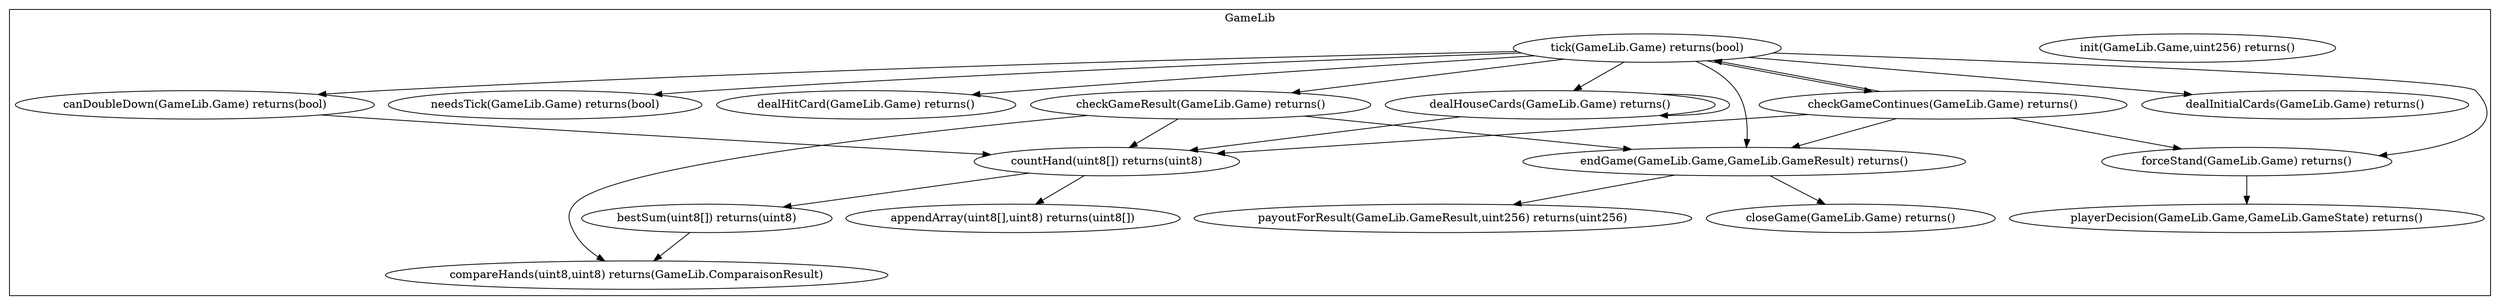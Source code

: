 strict digraph {
subgraph cluster_1382_GameLib {
label = "GameLib"
"1382_init(GameLib.Game,uint256) returns()" [label="init(GameLib.Game,uint256) returns()"]
"1382_playerDecision(GameLib.Game,GameLib.GameState) returns()" [label="playerDecision(GameLib.Game,GameLib.GameState) returns()"]
"1382_payoutForResult(GameLib.GameResult,uint256) returns(uint256)" [label="payoutForResult(GameLib.GameResult,uint256) returns(uint256)"]
"1382_tick(GameLib.Game) returns(bool)" [label="tick(GameLib.Game) returns(bool)"]
"1382_canDoubleDown(GameLib.Game) returns(bool)" [label="canDoubleDown(GameLib.Game) returns(bool)"]
"1382_countHand(uint8[]) returns(uint8)" [label="countHand(uint8[]) returns(uint8)"]
"1382_bestSum(uint8[]) returns(uint8)" [label="bestSum(uint8[]) returns(uint8)"]
"1382_needsTick(GameLib.Game) returns(bool)" [label="needsTick(GameLib.Game) returns(bool)"]
"1382_appendArray(uint8[],uint8) returns(uint8[])" [label="appendArray(uint8[],uint8) returns(uint8[])"]
"1382_closeGame(GameLib.Game) returns()" [label="closeGame(GameLib.Game) returns()"]
"1382_dealHitCard(GameLib.Game) returns()" [label="dealHitCard(GameLib.Game) returns()"]
"1382_forceStand(GameLib.Game) returns()" [label="forceStand(GameLib.Game) returns()"]
"1382_checkGameResult(GameLib.Game) returns()" [label="checkGameResult(GameLib.Game) returns()"]
"1382_dealHouseCards(GameLib.Game) returns()" [label="dealHouseCards(GameLib.Game) returns()"]
"1382_compareHands(uint8,uint8) returns(GameLib.ComparaisonResult)" [label="compareHands(uint8,uint8) returns(GameLib.ComparaisonResult)"]
"1382_endGame(GameLib.Game,GameLib.GameResult) returns()" [label="endGame(GameLib.Game,GameLib.GameResult) returns()"]
"1382_dealInitialCards(GameLib.Game) returns()" [label="dealInitialCards(GameLib.Game) returns()"]
"1382_checkGameContinues(GameLib.Game) returns()" [label="checkGameContinues(GameLib.Game) returns()"]
"1382_endGame(GameLib.Game,GameLib.GameResult) returns()" -> "1382_payoutForResult(GameLib.GameResult,uint256) returns(uint256)"
"1382_checkGameContinues(GameLib.Game) returns()" -> "1382_countHand(uint8[]) returns(uint8)"
"1382_checkGameResult(GameLib.Game) returns()" -> "1382_compareHands(uint8,uint8) returns(GameLib.ComparaisonResult)"
"1382_dealHouseCards(GameLib.Game) returns()" -> "1382_countHand(uint8[]) returns(uint8)"
"1382_checkGameResult(GameLib.Game) returns()" -> "1382_countHand(uint8[]) returns(uint8)"
"1382_tick(GameLib.Game) returns(bool)" -> "1382_dealHouseCards(GameLib.Game) returns()"
"1382_canDoubleDown(GameLib.Game) returns(bool)" -> "1382_countHand(uint8[]) returns(uint8)"
"1382_countHand(uint8[]) returns(uint8)" -> "1382_appendArray(uint8[],uint8) returns(uint8[])"
"1382_tick(GameLib.Game) returns(bool)" -> "1382_endGame(GameLib.Game,GameLib.GameResult) returns()"
"1382_tick(GameLib.Game) returns(bool)" -> "1382_dealInitialCards(GameLib.Game) returns()"
"1382_checkGameContinues(GameLib.Game) returns()" -> "1382_tick(GameLib.Game) returns(bool)"
"1382_checkGameResult(GameLib.Game) returns()" -> "1382_endGame(GameLib.Game,GameLib.GameResult) returns()"
"1382_tick(GameLib.Game) returns(bool)" -> "1382_dealHitCard(GameLib.Game) returns()"
"1382_tick(GameLib.Game) returns(bool)" -> "1382_forceStand(GameLib.Game) returns()"
"1382_bestSum(uint8[]) returns(uint8)" -> "1382_compareHands(uint8,uint8) returns(GameLib.ComparaisonResult)"
"1382_tick(GameLib.Game) returns(bool)" -> "1382_needsTick(GameLib.Game) returns(bool)"
"1382_checkGameContinues(GameLib.Game) returns()" -> "1382_endGame(GameLib.Game,GameLib.GameResult) returns()"
"1382_tick(GameLib.Game) returns(bool)" -> "1382_canDoubleDown(GameLib.Game) returns(bool)"
"1382_forceStand(GameLib.Game) returns()" -> "1382_playerDecision(GameLib.Game,GameLib.GameState) returns()"
"1382_tick(GameLib.Game) returns(bool)" -> "1382_checkGameResult(GameLib.Game) returns()"
"1382_countHand(uint8[]) returns(uint8)" -> "1382_bestSum(uint8[]) returns(uint8)"
"1382_endGame(GameLib.Game,GameLib.GameResult) returns()" -> "1382_closeGame(GameLib.Game) returns()"
"1382_tick(GameLib.Game) returns(bool)" -> "1382_checkGameContinues(GameLib.Game) returns()"
"1382_dealHouseCards(GameLib.Game) returns()" -> "1382_dealHouseCards(GameLib.Game) returns()"
"1382_checkGameContinues(GameLib.Game) returns()" -> "1382_forceStand(GameLib.Game) returns()"
}subgraph cluster_solidity {
label = "[Solidity]"
}
}